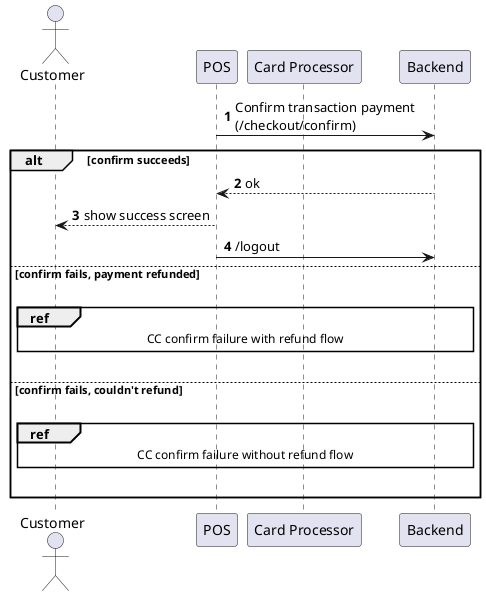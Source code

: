 @startuml

autonumber
actor Customer as CUS
participant POS
participant "Card Processor" as CP
participant Backend as BE


POS -> BE: Confirm transaction payment \n(/checkout/confirm)
alt confirm succeeds
    BE --> POS: ok
    POS --> CUS: show success screen
    POS -> BE: /logout
else confirm fails, payment refunded
    |||
    ref over CUS, BE: CC confirm failure with refund flow
     |||
else confirm fails, couldn't refund
    |||
    ref over CUS, BE: CC confirm failure without refund flow    
    |||
end
@enduml


